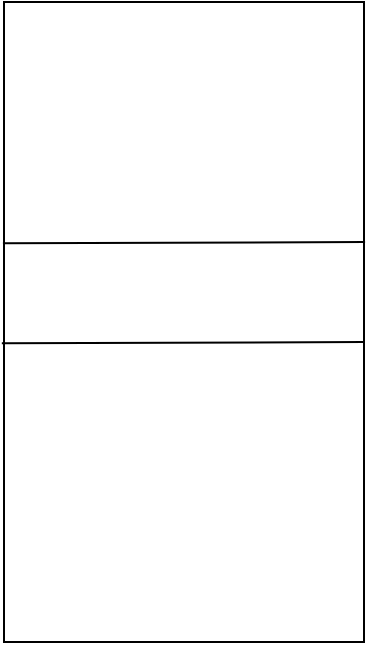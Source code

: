 <mxfile version="26.2.14">
  <diagram name="Page-1" id="X8ADTHubLzP3hr-LpWpE">
    <mxGraphModel dx="719" dy="388" grid="1" gridSize="5" guides="1" tooltips="1" connect="1" arrows="1" fold="1" page="1" pageScale="1" pageWidth="827" pageHeight="1169" math="0" shadow="0">
      <root>
        <mxCell id="0" />
        <mxCell id="1" parent="0" />
        <mxCell id="Pbngu6moprH94buiZck2-2" value="" style="rounded=0;whiteSpace=wrap;html=1;" vertex="1" parent="1">
          <mxGeometry x="300" y="160" width="180" height="320" as="geometry" />
        </mxCell>
        <mxCell id="Pbngu6moprH94buiZck2-3" value="" style="endArrow=none;html=1;rounded=0;entryX=1.006;entryY=0.432;entryDx=0;entryDy=0;entryPerimeter=0;exitX=0;exitY=0.434;exitDx=0;exitDy=0;exitPerimeter=0;" edge="1" parent="1">
          <mxGeometry width="50" height="50" relative="1" as="geometry">
            <mxPoint x="299.46" y="280.64" as="sourcePoint" />
            <mxPoint x="480.54" y="280" as="targetPoint" />
          </mxGeometry>
        </mxCell>
        <mxCell id="Pbngu6moprH94buiZck2-4" value="" style="endArrow=none;html=1;rounded=0;entryX=1.006;entryY=0.432;entryDx=0;entryDy=0;entryPerimeter=0;exitX=0;exitY=0.434;exitDx=0;exitDy=0;exitPerimeter=0;" edge="1" parent="1">
          <mxGeometry width="50" height="50" relative="1" as="geometry">
            <mxPoint x="298.92" y="330.64" as="sourcePoint" />
            <mxPoint x="480.0" y="330" as="targetPoint" />
          </mxGeometry>
        </mxCell>
      </root>
    </mxGraphModel>
  </diagram>
</mxfile>
